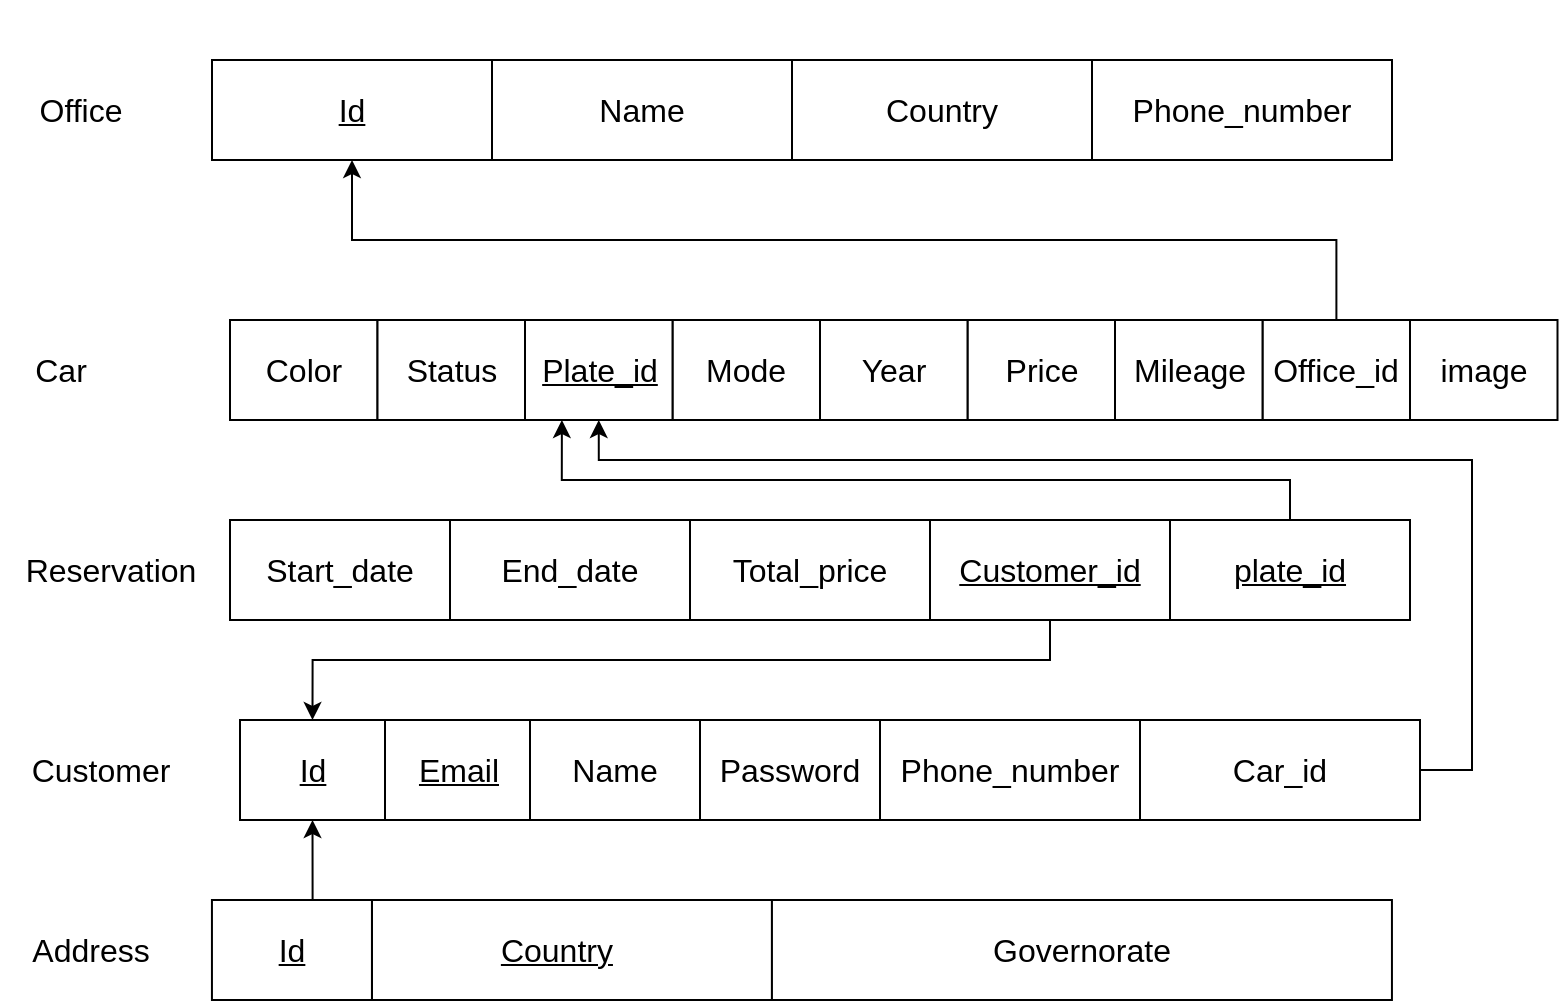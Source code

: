 <mxfile version="22.1.11" type="github">
  <diagram name="Page-1" id="tKTFEK8Sy4EYiJjbZsDl">
    <mxGraphModel dx="1434" dy="706" grid="1" gridSize="10" guides="1" tooltips="1" connect="1" arrows="1" fold="1" page="1" pageScale="1" pageWidth="827" pageHeight="1169" math="0" shadow="0">
      <root>
        <mxCell id="0" />
        <mxCell id="1" parent="0" />
        <mxCell id="jTdSeIXHc9XUFXkbGFJo-1" value="" style="group" connectable="0" vertex="1" parent="1">
          <mxGeometry x="109.97" y="440" width="590" height="80" as="geometry" />
        </mxCell>
        <mxCell id="jTdSeIXHc9XUFXkbGFJo-2" value="&lt;font style=&quot;font-size: 16px;&quot;&gt;&lt;u&gt;Country&lt;span style=&quot;white-space: pre;&quot;&gt;&#x9;&lt;/span&gt;&lt;/u&gt;&lt;/font&gt;" style="rounded=0;whiteSpace=wrap;html=1;" vertex="1" parent="jTdSeIXHc9XUFXkbGFJo-1">
          <mxGeometry x="80" y="30" width="200" height="50" as="geometry" />
        </mxCell>
        <mxCell id="jTdSeIXHc9XUFXkbGFJo-3" value="&lt;font style=&quot;font-size: 16px;&quot;&gt;Governorate&lt;/font&gt;" style="rounded=0;whiteSpace=wrap;html=1;" vertex="1" parent="jTdSeIXHc9XUFXkbGFJo-1">
          <mxGeometry x="280" y="30" width="310" height="50" as="geometry" />
        </mxCell>
        <mxCell id="jTdSeIXHc9XUFXkbGFJo-4" value="&lt;font style=&quot;font-size: 16px;&quot;&gt;&lt;u&gt;Id&lt;/u&gt;&lt;/font&gt;" style="rounded=0;whiteSpace=wrap;html=1;" vertex="1" parent="jTdSeIXHc9XUFXkbGFJo-1">
          <mxGeometry y="30" width="80" height="50" as="geometry" />
        </mxCell>
        <mxCell id="jTdSeIXHc9XUFXkbGFJo-5" value="" style="group" connectable="0" vertex="1" parent="1">
          <mxGeometry x="114" y="350" width="600" height="80" as="geometry" />
        </mxCell>
        <mxCell id="jTdSeIXHc9XUFXkbGFJo-6" value="&lt;font style=&quot;font-size: 16px;&quot;&gt;&lt;u&gt;Id&lt;/u&gt;&lt;/font&gt;" style="rounded=0;whiteSpace=wrap;html=1;" vertex="1" parent="jTdSeIXHc9XUFXkbGFJo-5">
          <mxGeometry x="10" y="30" width="72.5" height="50" as="geometry" />
        </mxCell>
        <mxCell id="jTdSeIXHc9XUFXkbGFJo-7" value="&lt;span style=&quot;font-size: 16px;&quot;&gt;Car_id&lt;/span&gt;" style="rounded=0;whiteSpace=wrap;html=1;" vertex="1" parent="jTdSeIXHc9XUFXkbGFJo-5">
          <mxGeometry x="460" y="30" width="140" height="50" as="geometry" />
        </mxCell>
        <mxCell id="jTdSeIXHc9XUFXkbGFJo-8" value="&lt;font style=&quot;font-size: 16px;&quot;&gt;Phone_number&lt;/font&gt;" style="rounded=0;whiteSpace=wrap;html=1;" vertex="1" parent="jTdSeIXHc9XUFXkbGFJo-5">
          <mxGeometry x="330" y="30" width="130" height="50" as="geometry" />
        </mxCell>
        <mxCell id="jTdSeIXHc9XUFXkbGFJo-9" value="&lt;font style=&quot;font-size: 16px;&quot;&gt;Password&lt;/font&gt;" style="rounded=0;whiteSpace=wrap;html=1;" vertex="1" parent="jTdSeIXHc9XUFXkbGFJo-5">
          <mxGeometry x="240" y="30" width="90" height="50" as="geometry" />
        </mxCell>
        <mxCell id="jTdSeIXHc9XUFXkbGFJo-10" value="&lt;font style=&quot;font-size: 16px;&quot;&gt;Name&lt;/font&gt;" style="rounded=0;whiteSpace=wrap;html=1;" vertex="1" parent="jTdSeIXHc9XUFXkbGFJo-5">
          <mxGeometry x="155" y="30" width="85" height="50" as="geometry" />
        </mxCell>
        <mxCell id="jTdSeIXHc9XUFXkbGFJo-11" value="&lt;font style=&quot;font-size: 16px;&quot;&gt;&lt;u&gt;Email&lt;/u&gt;&lt;/font&gt;" style="rounded=0;whiteSpace=wrap;html=1;" vertex="1" parent="jTdSeIXHc9XUFXkbGFJo-5">
          <mxGeometry x="82.5" y="30" width="72.5" height="50" as="geometry" />
        </mxCell>
        <mxCell id="jTdSeIXHc9XUFXkbGFJo-12" value="" style="group" connectable="0" vertex="1" parent="1">
          <mxGeometry x="100" y="20" width="600" height="80" as="geometry" />
        </mxCell>
        <mxCell id="jTdSeIXHc9XUFXkbGFJo-13" value="&lt;font style=&quot;font-size: 16px;&quot;&gt;&lt;u&gt;Id&lt;/u&gt;&lt;/font&gt;" style="rounded=0;whiteSpace=wrap;html=1;" vertex="1" parent="jTdSeIXHc9XUFXkbGFJo-12">
          <mxGeometry x="10" y="30" width="140" height="50" as="geometry" />
        </mxCell>
        <mxCell id="jTdSeIXHc9XUFXkbGFJo-14" value="&lt;font style=&quot;font-size: 16px;&quot;&gt;Phone_number&lt;/font&gt;" style="rounded=0;whiteSpace=wrap;html=1;" vertex="1" parent="jTdSeIXHc9XUFXkbGFJo-12">
          <mxGeometry x="450" y="30" width="150" height="50" as="geometry" />
        </mxCell>
        <mxCell id="jTdSeIXHc9XUFXkbGFJo-15" value="&lt;font style=&quot;font-size: 16px;&quot;&gt;Country&lt;/font&gt;" style="rounded=0;whiteSpace=wrap;html=1;" vertex="1" parent="jTdSeIXHc9XUFXkbGFJo-12">
          <mxGeometry x="300" y="30" width="150" height="50" as="geometry" />
        </mxCell>
        <mxCell id="jTdSeIXHc9XUFXkbGFJo-16" value="&lt;span style=&quot;font-size: 16px;&quot;&gt;Name&lt;/span&gt;" style="rounded=0;whiteSpace=wrap;html=1;" vertex="1" parent="jTdSeIXHc9XUFXkbGFJo-12">
          <mxGeometry x="150" y="30" width="150" height="50" as="geometry" />
        </mxCell>
        <mxCell id="jTdSeIXHc9XUFXkbGFJo-17" value="" style="group" connectable="0" vertex="1" parent="1">
          <mxGeometry x="119" y="150" width="590" height="80" as="geometry" />
        </mxCell>
        <mxCell id="jTdSeIXHc9XUFXkbGFJo-18" value="" style="group" connectable="0" vertex="1" parent="jTdSeIXHc9XUFXkbGFJo-17">
          <mxGeometry y="30" width="590" height="50" as="geometry" />
        </mxCell>
        <mxCell id="jTdSeIXHc9XUFXkbGFJo-19" value="&lt;font style=&quot;font-size: 16px;&quot;&gt;Color&lt;/font&gt;" style="rounded=0;whiteSpace=wrap;html=1;" vertex="1" parent="jTdSeIXHc9XUFXkbGFJo-18">
          <mxGeometry width="73.75" height="50" as="geometry" />
        </mxCell>
        <mxCell id="jTdSeIXHc9XUFXkbGFJo-20" value="&lt;font style=&quot;font-size: 16px;&quot;&gt;Office_id&lt;/font&gt;" style="rounded=0;whiteSpace=wrap;html=1;" vertex="1" parent="jTdSeIXHc9XUFXkbGFJo-18">
          <mxGeometry x="516.25" width="73.75" height="50" as="geometry" />
        </mxCell>
        <mxCell id="jTdSeIXHc9XUFXkbGFJo-21" value="&lt;font style=&quot;font-size: 16px;&quot;&gt;Mileage&lt;/font&gt;" style="rounded=0;whiteSpace=wrap;html=1;" vertex="1" parent="jTdSeIXHc9XUFXkbGFJo-18">
          <mxGeometry x="442.5" width="73.75" height="50" as="geometry" />
        </mxCell>
        <mxCell id="jTdSeIXHc9XUFXkbGFJo-22" value="&lt;font style=&quot;font-size: 16px;&quot;&gt;Price&lt;/font&gt;" style="rounded=0;whiteSpace=wrap;html=1;" vertex="1" parent="jTdSeIXHc9XUFXkbGFJo-18">
          <mxGeometry x="368.75" width="73.75" height="50" as="geometry" />
        </mxCell>
        <mxCell id="jTdSeIXHc9XUFXkbGFJo-23" value="&lt;font style=&quot;font-size: 16px;&quot;&gt;Year&lt;/font&gt;" style="rounded=0;whiteSpace=wrap;html=1;" vertex="1" parent="jTdSeIXHc9XUFXkbGFJo-18">
          <mxGeometry x="295" width="73.75" height="50" as="geometry" />
        </mxCell>
        <mxCell id="jTdSeIXHc9XUFXkbGFJo-24" value="&lt;font style=&quot;font-size: 16px;&quot;&gt;Mode&lt;/font&gt;" style="rounded=0;whiteSpace=wrap;html=1;" vertex="1" parent="jTdSeIXHc9XUFXkbGFJo-18">
          <mxGeometry x="221.25" width="73.75" height="50" as="geometry" />
        </mxCell>
        <mxCell id="jTdSeIXHc9XUFXkbGFJo-25" value="&lt;font style=&quot;font-size: 16px;&quot;&gt;&lt;u&gt;Plate_id&lt;/u&gt;&lt;/font&gt;" style="rounded=0;whiteSpace=wrap;html=1;" vertex="1" parent="jTdSeIXHc9XUFXkbGFJo-18">
          <mxGeometry x="147.5" width="73.75" height="50" as="geometry" />
        </mxCell>
        <mxCell id="jTdSeIXHc9XUFXkbGFJo-26" value="&lt;font style=&quot;font-size: 16px;&quot;&gt;Status&lt;/font&gt;" style="rounded=0;whiteSpace=wrap;html=1;" vertex="1" parent="jTdSeIXHc9XUFXkbGFJo-18">
          <mxGeometry x="73.75" width="73.75" height="50" as="geometry" />
        </mxCell>
        <mxCell id="jTdSeIXHc9XUFXkbGFJo-27" style="edgeStyle=orthogonalEdgeStyle;rounded=0;orthogonalLoop=1;jettySize=auto;html=1;entryX=0.5;entryY=1;entryDx=0;entryDy=0;" edge="1" parent="1" source="jTdSeIXHc9XUFXkbGFJo-20" target="jTdSeIXHc9XUFXkbGFJo-13">
          <mxGeometry relative="1" as="geometry">
            <Array as="points">
              <mxPoint x="672" y="140" />
              <mxPoint x="180" y="140" />
            </Array>
          </mxGeometry>
        </mxCell>
        <mxCell id="jTdSeIXHc9XUFXkbGFJo-28" style="edgeStyle=orthogonalEdgeStyle;rounded=0;orthogonalLoop=1;jettySize=auto;html=1;entryX=0.5;entryY=1;entryDx=0;entryDy=0;" edge="1" parent="1" source="jTdSeIXHc9XUFXkbGFJo-7" target="jTdSeIXHc9XUFXkbGFJo-25">
          <mxGeometry relative="1" as="geometry">
            <Array as="points">
              <mxPoint x="740" y="405" />
              <mxPoint x="740" y="250" />
              <mxPoint x="303" y="250" />
            </Array>
          </mxGeometry>
        </mxCell>
        <mxCell id="jTdSeIXHc9XUFXkbGFJo-29" style="edgeStyle=orthogonalEdgeStyle;rounded=0;orthogonalLoop=1;jettySize=auto;html=1;entryX=0.5;entryY=1;entryDx=0;entryDy=0;exitX=0.5;exitY=0;exitDx=0;exitDy=0;" edge="1" parent="1" source="jTdSeIXHc9XUFXkbGFJo-4" target="jTdSeIXHc9XUFXkbGFJo-6">
          <mxGeometry relative="1" as="geometry">
            <Array as="points">
              <mxPoint x="160" y="470" />
            </Array>
          </mxGeometry>
        </mxCell>
        <mxCell id="jTdSeIXHc9XUFXkbGFJo-30" value="" style="group" connectable="0" vertex="1" parent="1">
          <mxGeometry x="104" y="250" width="605" height="80" as="geometry" />
        </mxCell>
        <mxCell id="jTdSeIXHc9XUFXkbGFJo-31" value="" style="group" connectable="0" vertex="1" parent="jTdSeIXHc9XUFXkbGFJo-30">
          <mxGeometry x="15" y="30" width="590" height="50" as="geometry" />
        </mxCell>
        <mxCell id="jTdSeIXHc9XUFXkbGFJo-32" value="&lt;font style=&quot;font-size: 16px;&quot;&gt;Start_date&lt;/font&gt;" style="rounded=0;whiteSpace=wrap;html=1;" vertex="1" parent="jTdSeIXHc9XUFXkbGFJo-31">
          <mxGeometry width="110" height="50" as="geometry" />
        </mxCell>
        <mxCell id="jTdSeIXHc9XUFXkbGFJo-33" value="&lt;font style=&quot;font-size: 16px;&quot;&gt;End_date&lt;/font&gt;" style="rounded=0;whiteSpace=wrap;html=1;" vertex="1" parent="jTdSeIXHc9XUFXkbGFJo-31">
          <mxGeometry x="110" width="120" height="50" as="geometry" />
        </mxCell>
        <mxCell id="jTdSeIXHc9XUFXkbGFJo-34" value="&lt;font style=&quot;font-size: 16px;&quot;&gt;Total_price&lt;/font&gt;" style="rounded=0;whiteSpace=wrap;html=1;" vertex="1" parent="jTdSeIXHc9XUFXkbGFJo-31">
          <mxGeometry x="230" width="120" height="50" as="geometry" />
        </mxCell>
        <mxCell id="jTdSeIXHc9XUFXkbGFJo-35" value="&lt;font style=&quot;font-size: 16px;&quot;&gt;&lt;u&gt;Customer_id&lt;/u&gt;&lt;/font&gt;" style="rounded=0;whiteSpace=wrap;html=1;" vertex="1" parent="jTdSeIXHc9XUFXkbGFJo-31">
          <mxGeometry x="350" width="120" height="50" as="geometry" />
        </mxCell>
        <mxCell id="jTdSeIXHc9XUFXkbGFJo-36" value="&lt;font style=&quot;font-size: 16px;&quot;&gt;&lt;u&gt;plate_id&lt;/u&gt;&lt;/font&gt;" style="rounded=0;whiteSpace=wrap;html=1;" vertex="1" parent="jTdSeIXHc9XUFXkbGFJo-31">
          <mxGeometry x="470" width="120" height="50" as="geometry" />
        </mxCell>
        <mxCell id="jTdSeIXHc9XUFXkbGFJo-37" value="&lt;font style=&quot;font-size: 16px;&quot;&gt;Reservation&lt;/font&gt;" style="text;html=1;align=center;verticalAlign=middle;resizable=0;points=[];autosize=1;strokeColor=none;fillColor=none;" vertex="1" parent="1">
          <mxGeometry x="4" y="290" width="110" height="30" as="geometry" />
        </mxCell>
        <mxCell id="jTdSeIXHc9XUFXkbGFJo-38" value="&lt;font style=&quot;font-size: 16px;&quot;&gt;Car&lt;/font&gt;" style="text;html=1;align=center;verticalAlign=middle;resizable=0;points=[];autosize=1;strokeColor=none;fillColor=none;" vertex="1" parent="1">
          <mxGeometry x="9" y="190" width="50" height="30" as="geometry" />
        </mxCell>
        <mxCell id="jTdSeIXHc9XUFXkbGFJo-39" value="&lt;font style=&quot;font-size: 16px;&quot;&gt;Address&lt;/font&gt;" style="text;html=1;align=center;verticalAlign=middle;resizable=0;points=[];autosize=1;strokeColor=none;fillColor=none;" vertex="1" parent="1">
          <mxGeometry x="9" y="480" width="80" height="30" as="geometry" />
        </mxCell>
        <mxCell id="jTdSeIXHc9XUFXkbGFJo-40" style="edgeStyle=orthogonalEdgeStyle;rounded=0;orthogonalLoop=1;jettySize=auto;html=1;entryX=0.5;entryY=0;entryDx=0;entryDy=0;" edge="1" parent="1" source="jTdSeIXHc9XUFXkbGFJo-35" target="jTdSeIXHc9XUFXkbGFJo-6">
          <mxGeometry relative="1" as="geometry">
            <Array as="points">
              <mxPoint x="529" y="350" />
              <mxPoint x="160" y="350" />
            </Array>
          </mxGeometry>
        </mxCell>
        <mxCell id="jTdSeIXHc9XUFXkbGFJo-41" style="edgeStyle=orthogonalEdgeStyle;rounded=0;orthogonalLoop=1;jettySize=auto;html=1;entryX=0.25;entryY=1;entryDx=0;entryDy=0;" edge="1" parent="1" source="jTdSeIXHc9XUFXkbGFJo-36" target="jTdSeIXHc9XUFXkbGFJo-25">
          <mxGeometry relative="1" as="geometry">
            <Array as="points">
              <mxPoint x="649" y="260" />
              <mxPoint x="285" y="260" />
            </Array>
          </mxGeometry>
        </mxCell>
        <mxCell id="jTdSeIXHc9XUFXkbGFJo-42" value="&lt;font style=&quot;font-size: 16px;&quot;&gt;Office&lt;/font&gt;" style="text;html=1;align=center;verticalAlign=middle;resizable=0;points=[];autosize=1;strokeColor=none;fillColor=none;" vertex="1" parent="1">
          <mxGeometry x="9" y="60" width="70" height="30" as="geometry" />
        </mxCell>
        <mxCell id="jTdSeIXHc9XUFXkbGFJo-43" value="&lt;font style=&quot;font-size: 16px;&quot;&gt;Customer&lt;/font&gt;" style="text;html=1;align=center;verticalAlign=middle;resizable=0;points=[];autosize=1;strokeColor=none;fillColor=none;" vertex="1" parent="1">
          <mxGeometry x="9" y="390" width="90" height="30" as="geometry" />
        </mxCell>
        <mxCell id="jTdSeIXHc9XUFXkbGFJo-44" value="&lt;font style=&quot;font-size: 16px;&quot;&gt;image&lt;br&gt;&lt;/font&gt;" style="rounded=0;whiteSpace=wrap;html=1;" vertex="1" parent="1">
          <mxGeometry x="709" y="180" width="73.75" height="50" as="geometry" />
        </mxCell>
      </root>
    </mxGraphModel>
  </diagram>
</mxfile>
